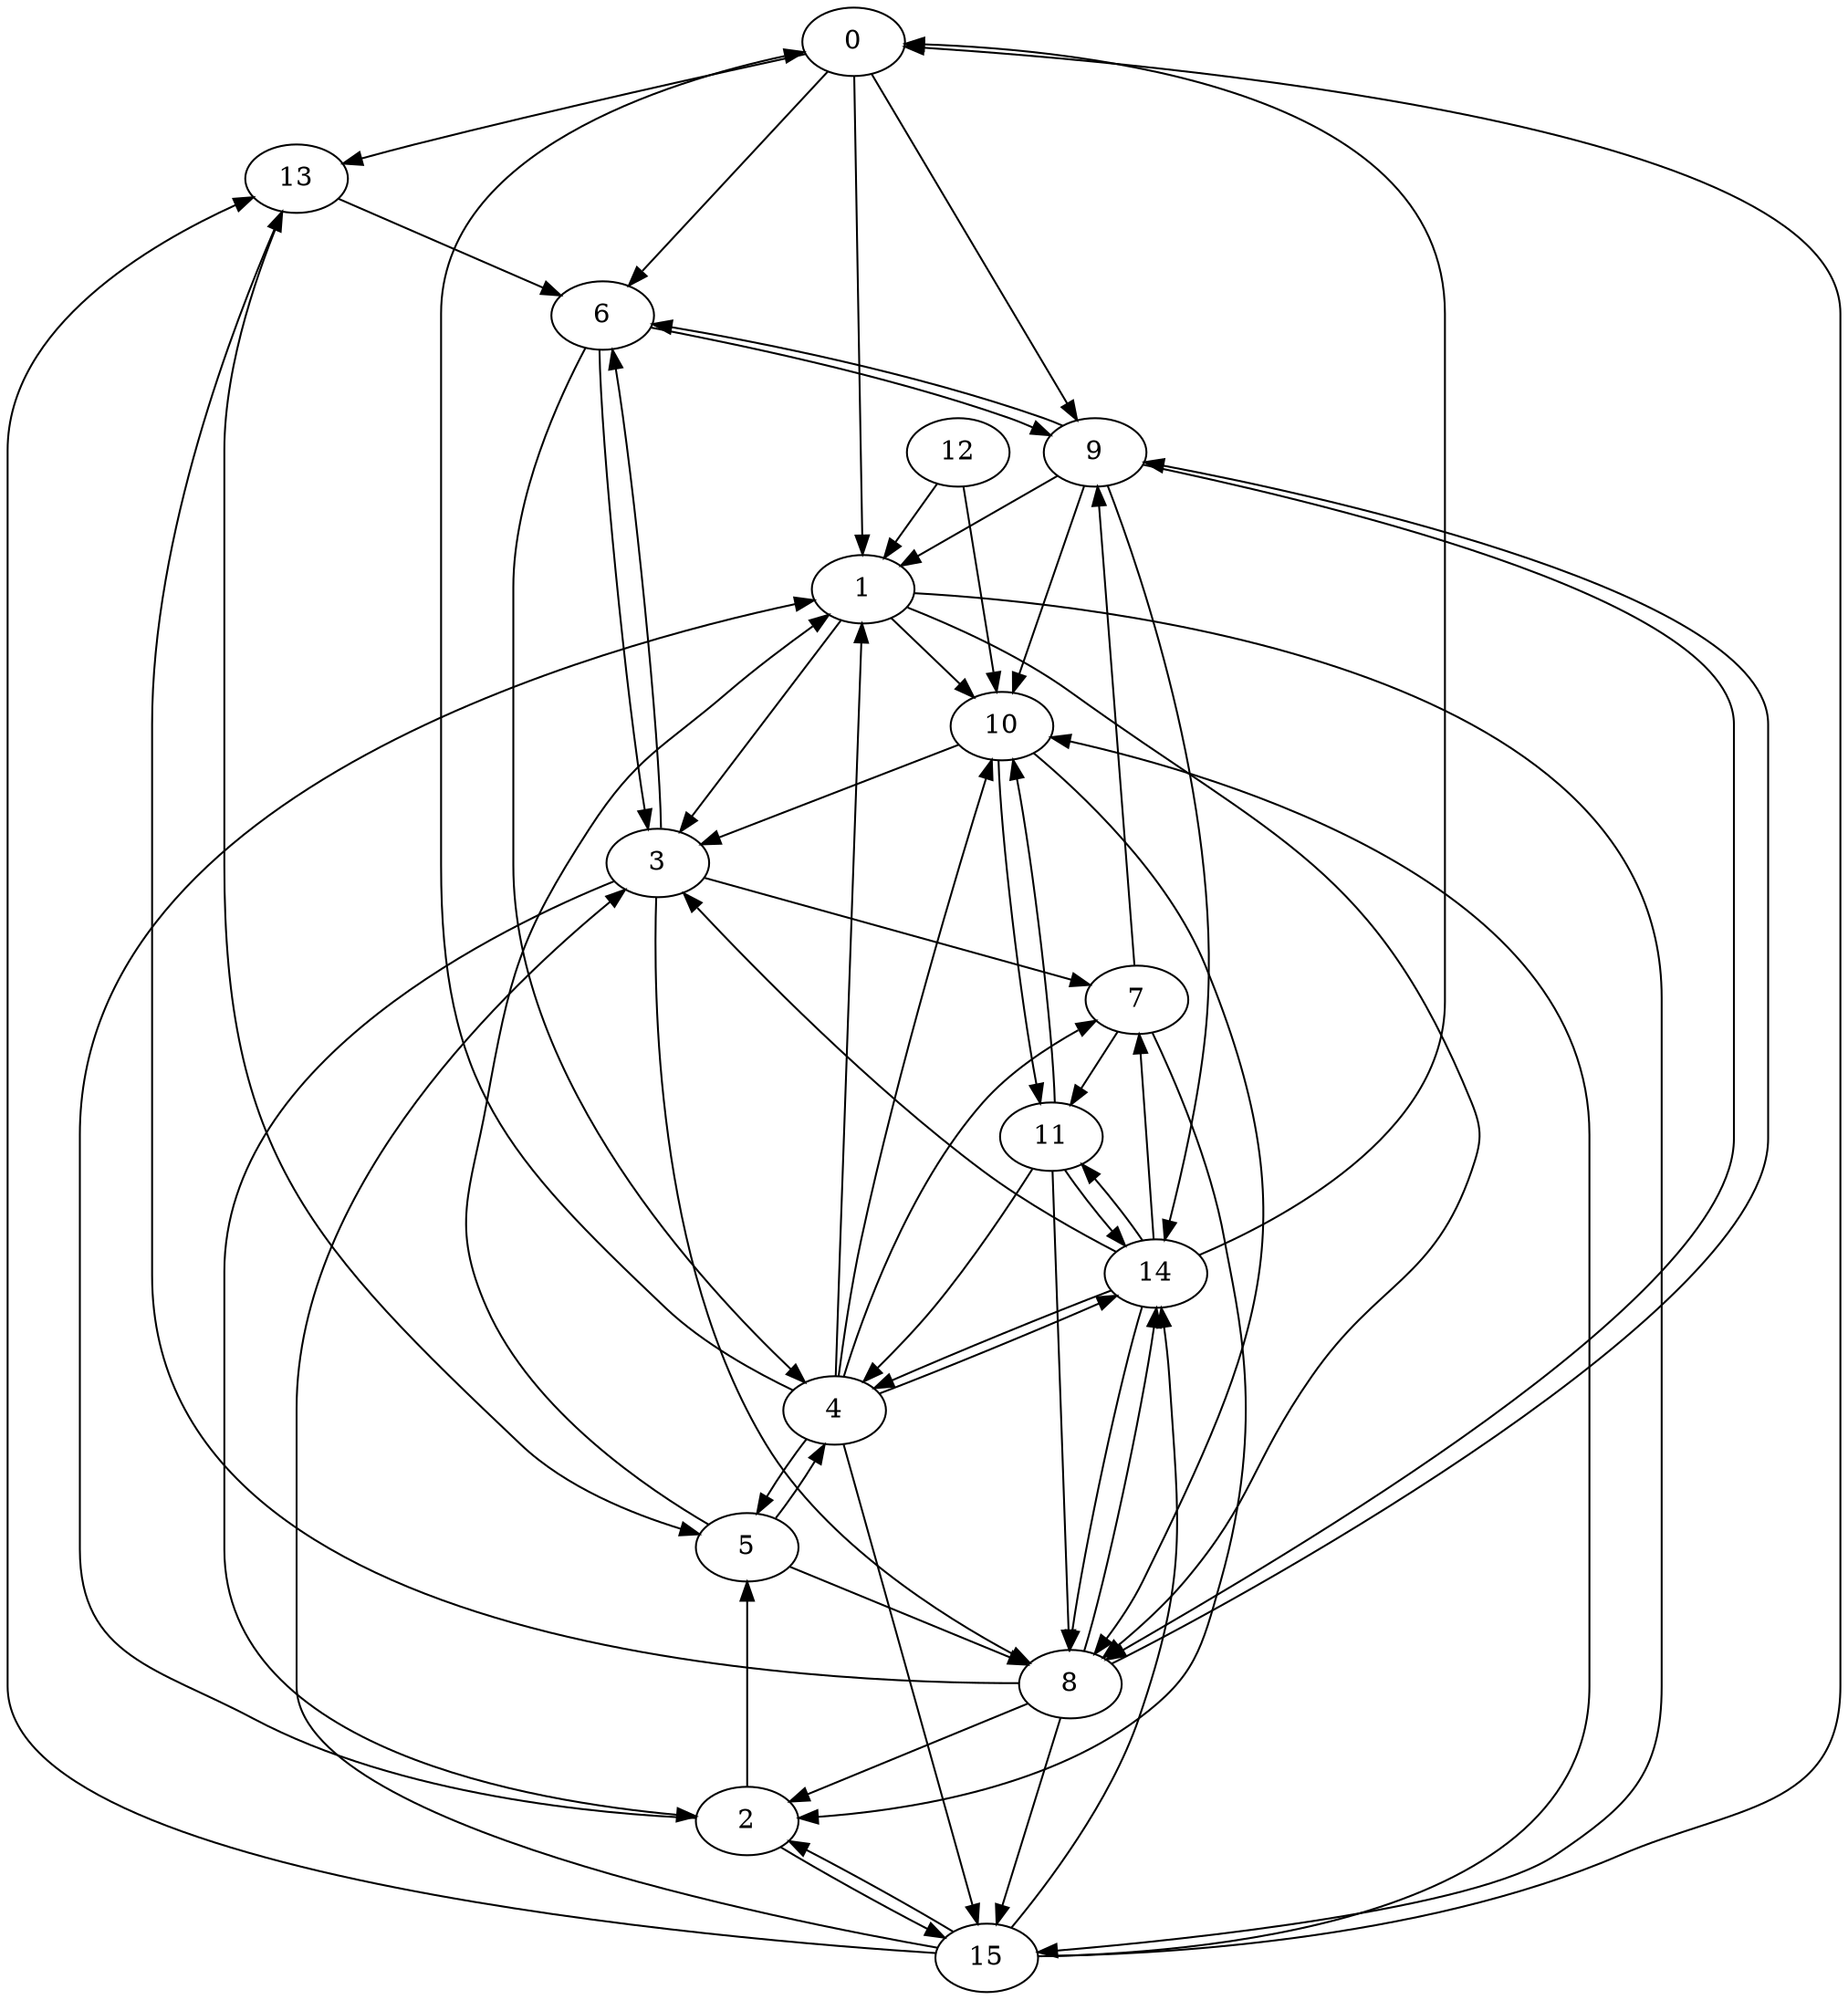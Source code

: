 digraph {
	0 -> 13
	0 -> 1
	0 -> 9
	0 -> 6
	1 -> 10
	1 -> 3
	1 -> 8
	1 -> 15
	2 -> 15
	2 -> 5
	2 -> 1
	3 -> 6
	3 -> 8
	3 -> 7
	3 -> 2
	4 -> 1
	4 -> 10
	4 -> 15
	4 -> 14
	4 -> 5
	4 -> 7
	4 -> 0
	5 -> 4
	5 -> 1
	5 -> 8
	6 -> 4
	6 -> 3
	6 -> 9
	7 -> 11
	7 -> 2
	7 -> 9
	8 -> 9
	8 -> 15
	8 -> 2
	8 -> 13
	8 -> 14
	9 -> 6
	9 -> 1
	9 -> 10
	9 -> 14
	9 -> 8
	10 -> 8
	10 -> 3
	10 -> 11
	11 -> 14
	11 -> 10
	11 -> 4
	11 -> 8
	12 -> 10
	12 -> 1
	13 -> 6
	13 -> 5
	14 -> 4
	14 -> 7
	14 -> 3
	14 -> 11
	14 -> 0
	14 -> 8
	15 -> 2
	15 -> 10
	15 -> 13
	15 -> 0
	15 -> 3
	15 -> 14
}
